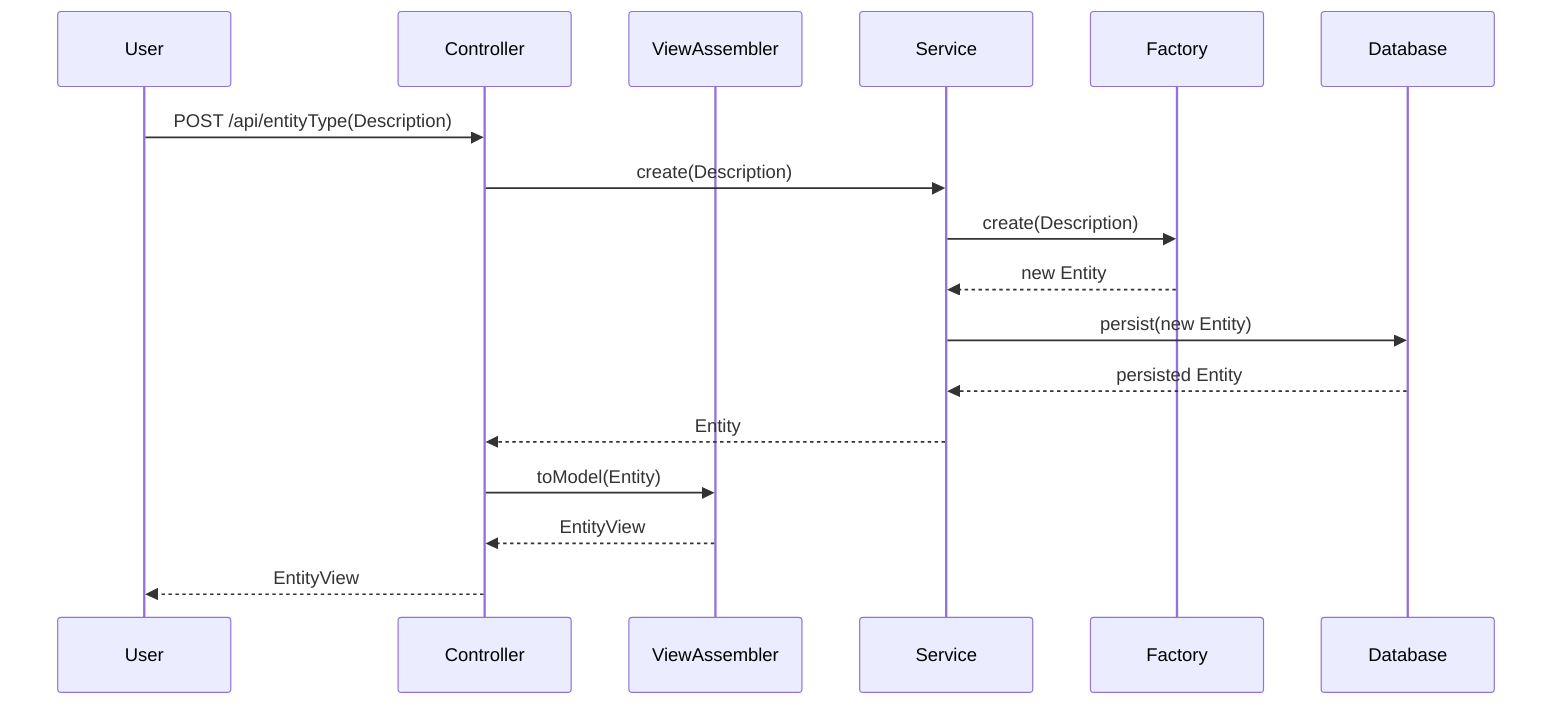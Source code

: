 sequenceDiagram
    participant User
    participant Controller
    participant ViewAssembler
    User ->> Controller: POST /api/entityType(Description)
    Controller ->> Service: create(Description)
    Service ->> Factory: create(Description)
    Factory -->> Service: new Entity
    Service ->> Database: persist(new Entity)
    Database -->> Service: persisted Entity
    Service -->> Controller: Entity
    Controller ->> ViewAssembler: toModel(Entity)
    ViewAssembler -->> Controller: EntityView
    Controller -->> User: EntityView